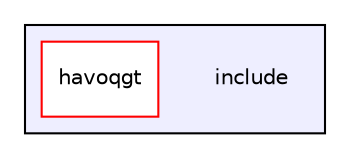 digraph "include" {
  compound=true
  node [ fontsize="10", fontname="Helvetica"];
  edge [ labelfontsize="10", labelfontname="Helvetica"];
  subgraph clusterdir_d44c64559bbebec7f509842c48db8b23 {
    graph [ bgcolor="#eeeeff", pencolor="black", label="" URL="dir_d44c64559bbebec7f509842c48db8b23.html"];
    dir_d44c64559bbebec7f509842c48db8b23 [shape=plaintext label="include"];
    dir_a42862685dd72aa4ce68db8ce668c498 [shape=box label="havoqgt" color="red" fillcolor="white" style="filled" URL="dir_a42862685dd72aa4ce68db8ce668c498.html"];
  }
}
